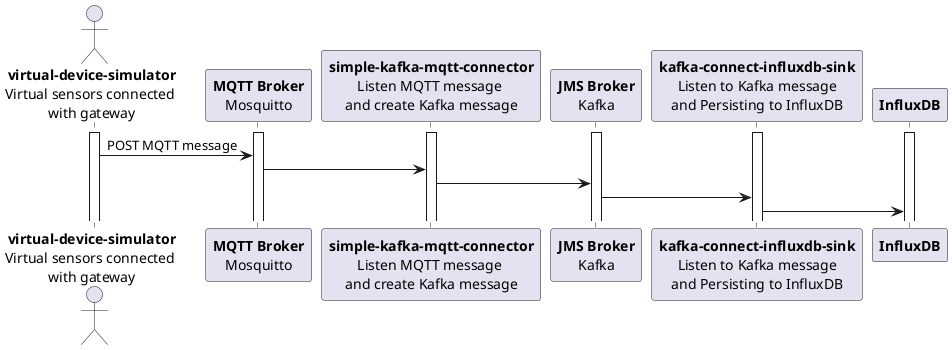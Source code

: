 @startuml

actor "**virtual-device-simulator**\nVirtual sensors connected \nwith gateway" as Sensors
participant "**MQTT Broker**\nMosquitto" as Mosquitto
participant "**simple-kafka-mqtt-connector**\nListen MQTT message \nand create Kafka message" as MqttToKafkaConnector
participant "**JMS Broker**\nKafka" as Kafka
participant "**kafka-connect-influxdb-sink**\nListen to Kafka message\nand Persisting to InfluxDB" as KafkaToInfluxDbConnector
participant "**InfluxDB**" as InfluxDB

activate Sensors
activate Mosquitto
activate MqttToKafkaConnector
activate Kafka
activate KafkaToInfluxDbConnector
activate InfluxDB

Sensors -> Mosquitto : POST MQTT message
Mosquitto -> MqttToKafkaConnector
MqttToKafkaConnector -> Kafka
Kafka -> KafkaToInfluxDbConnector
KafkaToInfluxDbConnector -> InfluxDB

@enduml